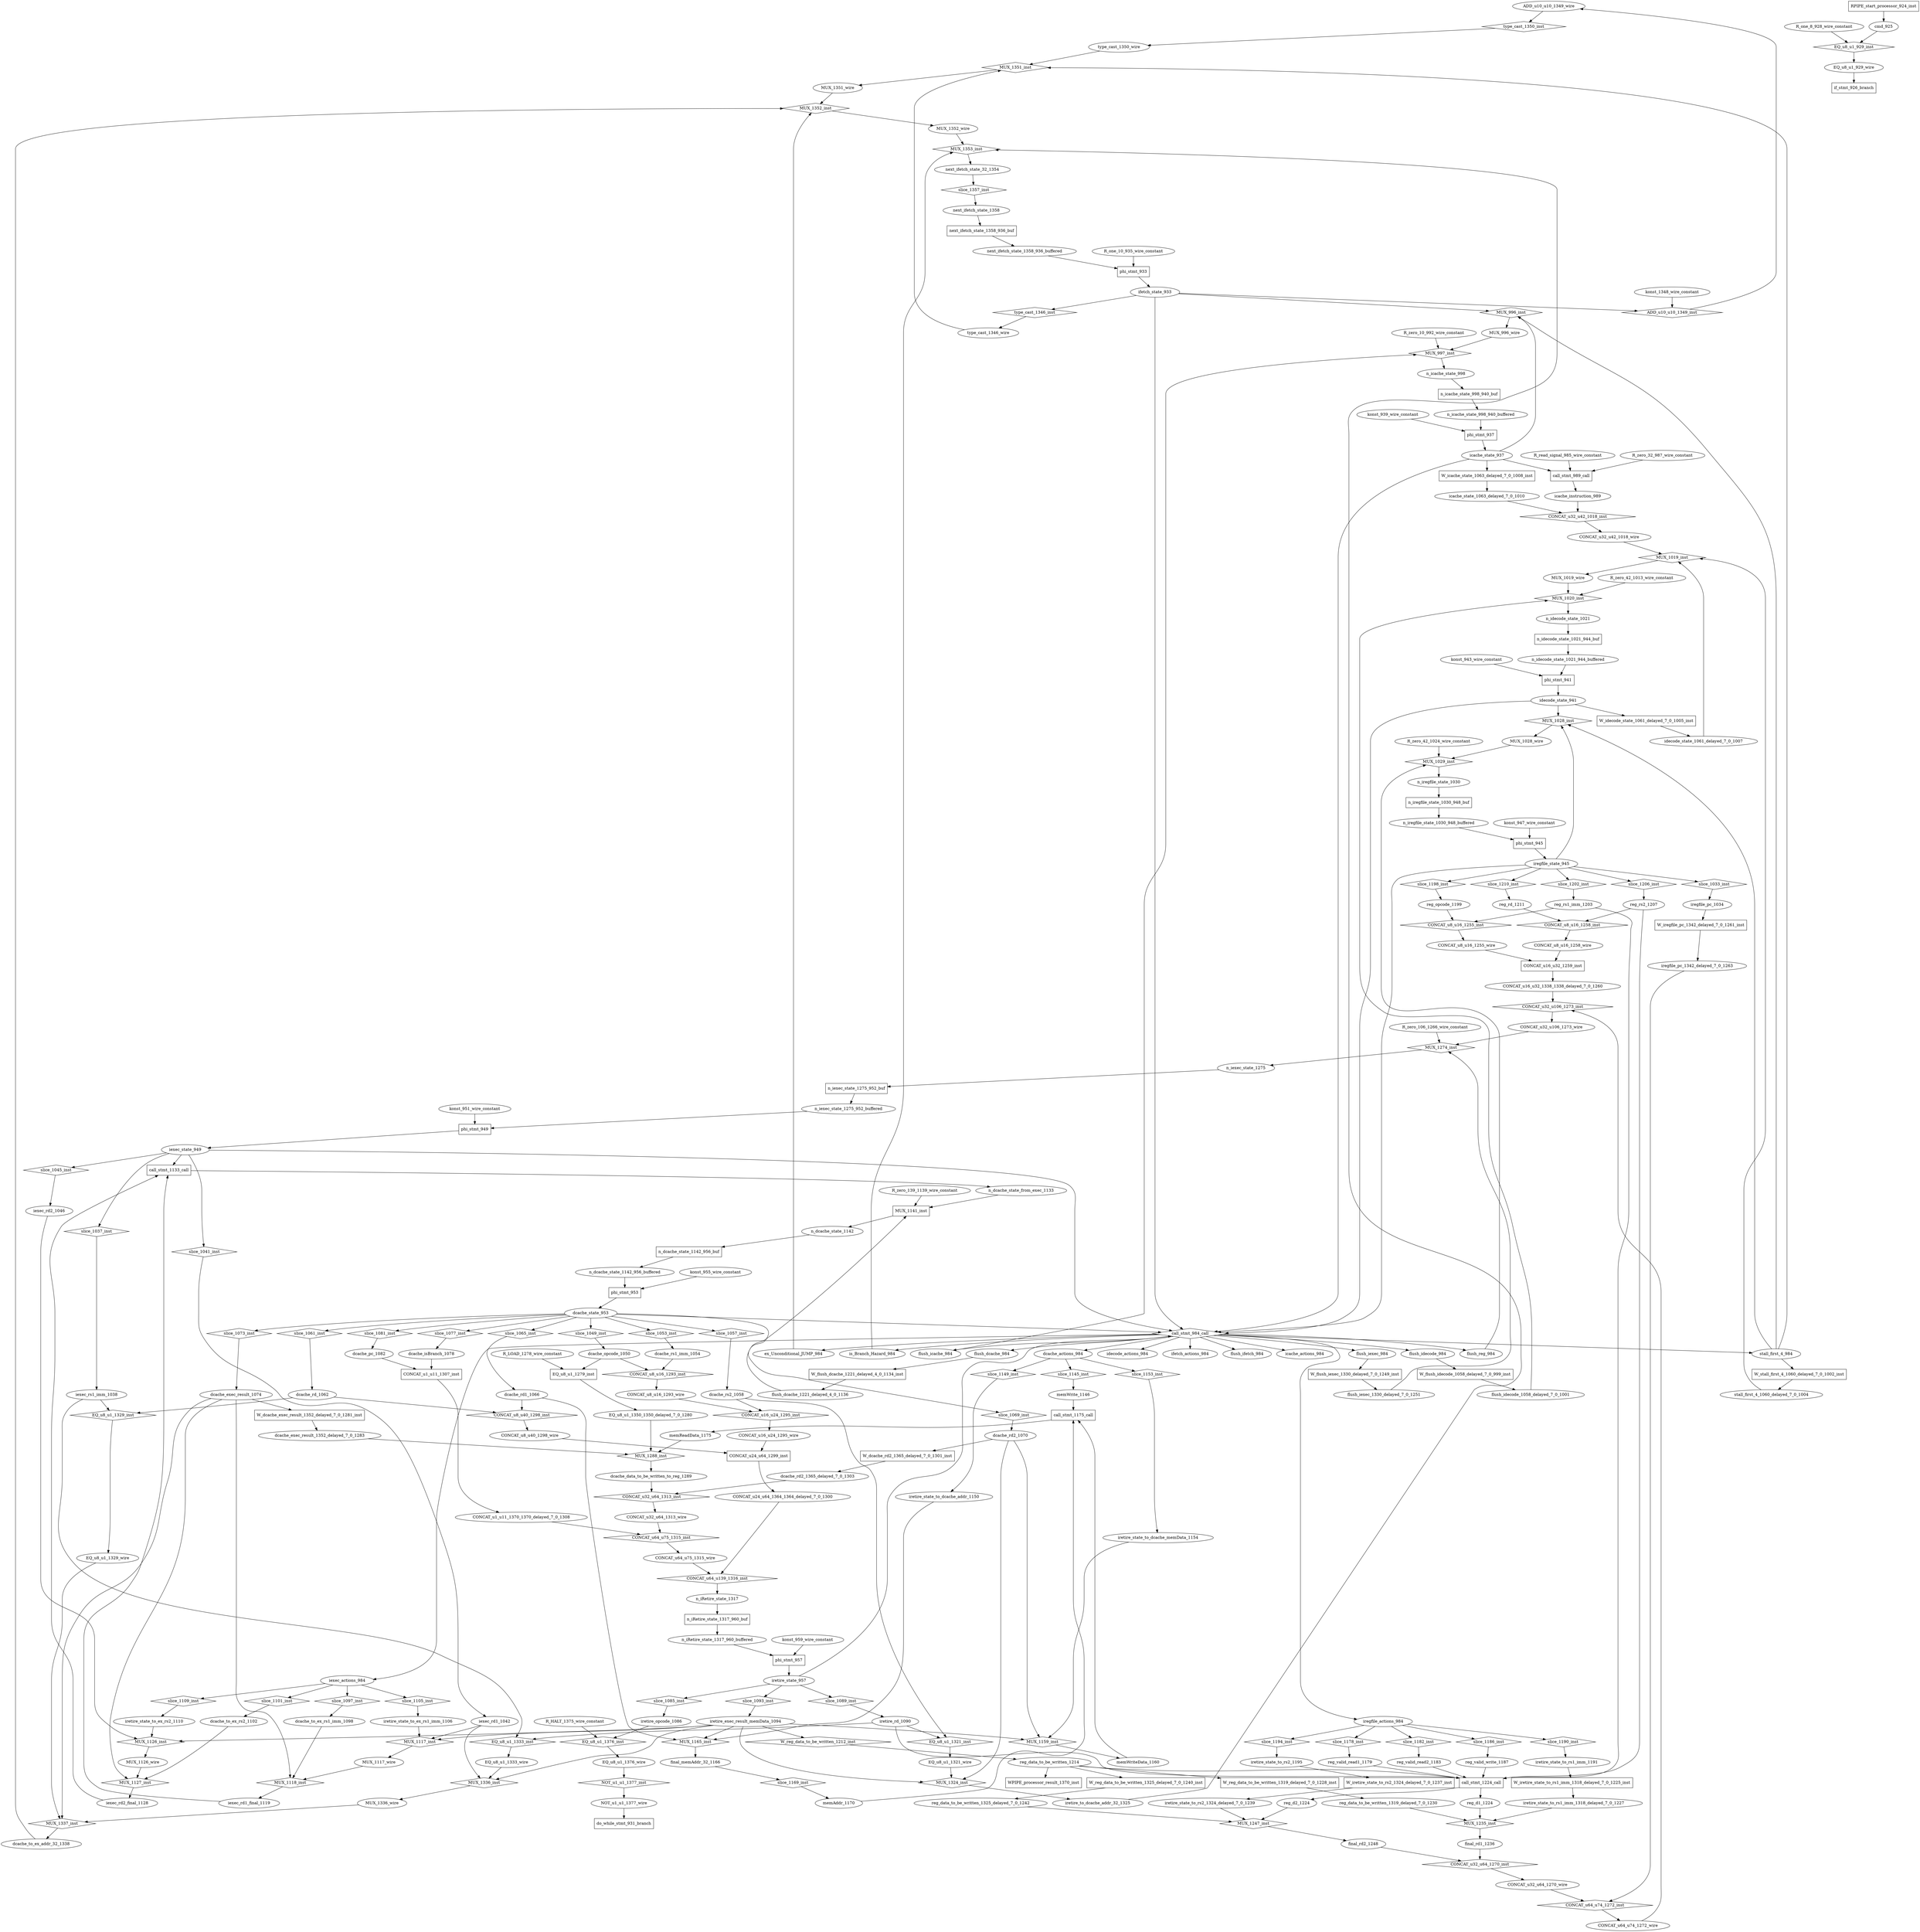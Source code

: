 digraph data_path {
  ADD_u10_u10_1349_wire [shape=ellipse];
  CONCAT_u16_u24_1295_wire [shape=ellipse];
  CONCAT_u16_u32_1338_1338_delayed_7_0_1260 [shape=ellipse];
  CONCAT_u1_u11_1370_1370_delayed_7_0_1308 [shape=ellipse];
  CONCAT_u24_u64_1364_1364_delayed_7_0_1300 [shape=ellipse];
  CONCAT_u32_u106_1273_wire [shape=ellipse];
  CONCAT_u32_u42_1018_wire [shape=ellipse];
  CONCAT_u32_u64_1270_wire [shape=ellipse];
  CONCAT_u32_u64_1313_wire [shape=ellipse];
  CONCAT_u64_u74_1272_wire [shape=ellipse];
  CONCAT_u64_u75_1315_wire [shape=ellipse];
  CONCAT_u8_u16_1255_wire [shape=ellipse];
  CONCAT_u8_u16_1258_wire [shape=ellipse];
  CONCAT_u8_u16_1293_wire [shape=ellipse];
  CONCAT_u8_u40_1298_wire [shape=ellipse];
  EQ_u8_u1_1321_wire [shape=ellipse];
  EQ_u8_u1_1329_wire [shape=ellipse];
  EQ_u8_u1_1333_wire [shape=ellipse];
  EQ_u8_u1_1350_1350_delayed_7_0_1280 [shape=ellipse];
  EQ_u8_u1_1376_wire [shape=ellipse];
  EQ_u8_u1_929_wire [shape=ellipse];
  MUX_1019_wire [shape=ellipse];
  MUX_1028_wire [shape=ellipse];
  MUX_1117_wire [shape=ellipse];
  MUX_1126_wire [shape=ellipse];
  MUX_1336_wire [shape=ellipse];
  MUX_1351_wire [shape=ellipse];
  MUX_1352_wire [shape=ellipse];
  MUX_996_wire [shape=ellipse];
  NOT_u1_u1_1377_wire [shape=ellipse];
  R_HALT_1375_wire_constant [shape=ellipse];
  R_LOAD_1278_wire_constant [shape=ellipse];
  R_one_10_935_wire_constant [shape=ellipse];
  R_one_8_928_wire_constant [shape=ellipse];
  R_read_signal_985_wire_constant [shape=ellipse];
  R_zero_106_1266_wire_constant [shape=ellipse];
  R_zero_10_992_wire_constant [shape=ellipse];
  R_zero_139_1139_wire_constant [shape=ellipse];
  R_zero_32_987_wire_constant [shape=ellipse];
  R_zero_42_1013_wire_constant [shape=ellipse];
  R_zero_42_1024_wire_constant [shape=ellipse];
  cmd_925 [shape=ellipse];
  dcache_actions_984 [shape=ellipse];
  dcache_data_to_be_written_to_reg_1289 [shape=ellipse];
  dcache_exec_result_1074 [shape=ellipse];
  dcache_exec_result_1352_delayed_7_0_1283 [shape=ellipse];
  dcache_isBranch_1078 [shape=ellipse];
  dcache_opcode_1050 [shape=ellipse];
  dcache_pc_1082 [shape=ellipse];
  dcache_rd1_1066 [shape=ellipse];
  dcache_rd2_1070 [shape=ellipse];
  dcache_rd2_1365_delayed_7_0_1303 [shape=ellipse];
  dcache_rd_1062 [shape=ellipse];
  dcache_rs1_imm_1054 [shape=ellipse];
  dcache_rs2_1058 [shape=ellipse];
  dcache_state_953 [shape=ellipse];
  dcache_to_ex_addr_32_1338 [shape=ellipse];
  dcache_to_ex_rs1_imm_1098 [shape=ellipse];
  dcache_to_ex_rs2_1102 [shape=ellipse];
  ex_Unconditional_JUMP_984 [shape=ellipse];
  final_memAddr_32_1166 [shape=ellipse];
  final_rd1_1236 [shape=ellipse];
  final_rd2_1248 [shape=ellipse];
  flush_dcache_1221_delayed_4_0_1136 [shape=ellipse];
  flush_dcache_984 [shape=ellipse];
  flush_icache_984 [shape=ellipse];
  flush_idecode_1058_delayed_7_0_1001 [shape=ellipse];
  flush_idecode_984 [shape=ellipse];
  flush_iexec_1330_delayed_7_0_1251 [shape=ellipse];
  flush_iexec_984 [shape=ellipse];
  flush_ifetch_984 [shape=ellipse];
  flush_reg_984 [shape=ellipse];
  icache_actions_984 [shape=ellipse];
  icache_instruction_989 [shape=ellipse];
  icache_state_1063_delayed_7_0_1010 [shape=ellipse];
  icache_state_937 [shape=ellipse];
  idecode_actions_984 [shape=ellipse];
  idecode_state_1061_delayed_7_0_1007 [shape=ellipse];
  idecode_state_941 [shape=ellipse];
  iexec_actions_984 [shape=ellipse];
  iexec_rd1_1042 [shape=ellipse];
  iexec_rd1_final_1119 [shape=ellipse];
  iexec_rd2_1046 [shape=ellipse];
  iexec_rd2_final_1128 [shape=ellipse];
  iexec_rs1_imm_1038 [shape=ellipse];
  iexec_state_949 [shape=ellipse];
  ifetch_actions_984 [shape=ellipse];
  ifetch_state_933 [shape=ellipse];
  iregfile_actions_984 [shape=ellipse];
  iregfile_pc_1034 [shape=ellipse];
  iregfile_pc_1342_delayed_7_0_1263 [shape=ellipse];
  iregfile_state_945 [shape=ellipse];
  iretire_exec_result_memData_1094 [shape=ellipse];
  iretire_opcode_1086 [shape=ellipse];
  iretire_rd_1090 [shape=ellipse];
  iretire_state_957 [shape=ellipse];
  iretire_state_to_dcache_addr_1150 [shape=ellipse];
  iretire_state_to_dcache_memData_1154 [shape=ellipse];
  iretire_state_to_ex_rs1_imm_1106 [shape=ellipse];
  iretire_state_to_ex_rs2_1110 [shape=ellipse];
  iretire_state_to_rs1_imm_1191 [shape=ellipse];
  iretire_state_to_rs1_imm_1318_delayed_7_0_1227 [shape=ellipse];
  iretire_state_to_rs2_1195 [shape=ellipse];
  iretire_state_to_rs2_1324_delayed_7_0_1239 [shape=ellipse];
  iretire_to_dcache_addr_32_1325 [shape=ellipse];
  is_Branch_Hazard_984 [shape=ellipse];
  konst_1348_wire_constant [shape=ellipse];
  konst_939_wire_constant [shape=ellipse];
  konst_943_wire_constant [shape=ellipse];
  konst_947_wire_constant [shape=ellipse];
  konst_951_wire_constant [shape=ellipse];
  konst_955_wire_constant [shape=ellipse];
  konst_959_wire_constant [shape=ellipse];
  memAddr_1170 [shape=ellipse];
  memReadData_1175 [shape=ellipse];
  memWriteData_1160 [shape=ellipse];
  memWrite_1146 [shape=ellipse];
  n_dcache_state_1142 [shape=ellipse];
  n_dcache_state_1142_956_buffered [shape=ellipse];
  n_dcache_state_from_exec_1133 [shape=ellipse];
  n_iRetire_state_1317 [shape=ellipse];
  n_iRetire_state_1317_960_buffered [shape=ellipse];
  n_icache_state_998 [shape=ellipse];
  n_icache_state_998_940_buffered [shape=ellipse];
  n_idecode_state_1021 [shape=ellipse];
  n_idecode_state_1021_944_buffered [shape=ellipse];
  n_iexec_state_1275 [shape=ellipse];
  n_iexec_state_1275_952_buffered [shape=ellipse];
  n_iregfile_state_1030 [shape=ellipse];
  n_iregfile_state_1030_948_buffered [shape=ellipse];
  next_ifetch_state_1358 [shape=ellipse];
  next_ifetch_state_1358_936_buffered [shape=ellipse];
  next_ifetch_state_32_1354 [shape=ellipse];
  reg_d1_1224 [shape=ellipse];
  reg_d2_1224 [shape=ellipse];
  reg_data_to_be_written_1214 [shape=ellipse];
  reg_data_to_be_written_1319_delayed_7_0_1230 [shape=ellipse];
  reg_data_to_be_written_1325_delayed_7_0_1242 [shape=ellipse];
  reg_opcode_1199 [shape=ellipse];
  reg_rd_1211 [shape=ellipse];
  reg_rs1_imm_1203 [shape=ellipse];
  reg_rs2_1207 [shape=ellipse];
  reg_valid_read1_1179 [shape=ellipse];
  reg_valid_read2_1183 [shape=ellipse];
  reg_valid_write_1187 [shape=ellipse];
  stall_first_4_1060_delayed_7_0_1004 [shape=ellipse];
  stall_first_4_984 [shape=ellipse];
  type_cast_1346_wire [shape=ellipse];
  type_cast_1350_wire [shape=ellipse];
  ADD_u10_u10_1349_inst [shape=diamond];
ifetch_state_933  -> ADD_u10_u10_1349_inst;
konst_1348_wire_constant  -> ADD_u10_u10_1349_inst;
ADD_u10_u10_1349_inst -> ADD_u10_u10_1349_wire;
  CONCAT_u16_u24_1295_inst [shape=diamond];
CONCAT_u8_u16_1293_wire  -> CONCAT_u16_u24_1295_inst;
dcache_rs2_1058  -> CONCAT_u16_u24_1295_inst;
CONCAT_u16_u24_1295_inst -> CONCAT_u16_u24_1295_wire;
  CONCAT_u16_u32_1259_inst [shape=rectangle];
CONCAT_u8_u16_1255_wire  -> CONCAT_u16_u32_1259_inst;
CONCAT_u8_u16_1258_wire  -> CONCAT_u16_u32_1259_inst;
CONCAT_u16_u32_1259_inst -> CONCAT_u16_u32_1338_1338_delayed_7_0_1260;
  CONCAT_u1_u11_1307_inst [shape=rectangle];
dcache_isBranch_1078  -> CONCAT_u1_u11_1307_inst;
dcache_pc_1082  -> CONCAT_u1_u11_1307_inst;
CONCAT_u1_u11_1307_inst -> CONCAT_u1_u11_1370_1370_delayed_7_0_1308;
  CONCAT_u24_u64_1299_inst [shape=rectangle];
CONCAT_u16_u24_1295_wire  -> CONCAT_u24_u64_1299_inst;
CONCAT_u8_u40_1298_wire  -> CONCAT_u24_u64_1299_inst;
CONCAT_u24_u64_1299_inst -> CONCAT_u24_u64_1364_1364_delayed_7_0_1300;
  CONCAT_u32_u106_1273_inst [shape=diamond];
CONCAT_u16_u32_1338_1338_delayed_7_0_1260  -> CONCAT_u32_u106_1273_inst;
CONCAT_u64_u74_1272_wire  -> CONCAT_u32_u106_1273_inst;
CONCAT_u32_u106_1273_inst -> CONCAT_u32_u106_1273_wire;
  CONCAT_u32_u42_1018_inst [shape=diamond];
icache_instruction_989  -> CONCAT_u32_u42_1018_inst;
icache_state_1063_delayed_7_0_1010  -> CONCAT_u32_u42_1018_inst;
CONCAT_u32_u42_1018_inst -> CONCAT_u32_u42_1018_wire;
  CONCAT_u32_u64_1270_inst [shape=diamond];
final_rd1_1236  -> CONCAT_u32_u64_1270_inst;
final_rd2_1248  -> CONCAT_u32_u64_1270_inst;
CONCAT_u32_u64_1270_inst -> CONCAT_u32_u64_1270_wire;
  CONCAT_u32_u64_1313_inst [shape=diamond];
dcache_rd2_1365_delayed_7_0_1303  -> CONCAT_u32_u64_1313_inst;
dcache_data_to_be_written_to_reg_1289  -> CONCAT_u32_u64_1313_inst;
CONCAT_u32_u64_1313_inst -> CONCAT_u32_u64_1313_wire;
  CONCAT_u64_u139_1316_inst [shape=diamond];
CONCAT_u24_u64_1364_1364_delayed_7_0_1300  -> CONCAT_u64_u139_1316_inst;
CONCAT_u64_u75_1315_wire  -> CONCAT_u64_u139_1316_inst;
CONCAT_u64_u139_1316_inst -> n_iRetire_state_1317;
  CONCAT_u64_u74_1272_inst [shape=diamond];
CONCAT_u32_u64_1270_wire  -> CONCAT_u64_u74_1272_inst;
iregfile_pc_1342_delayed_7_0_1263  -> CONCAT_u64_u74_1272_inst;
CONCAT_u64_u74_1272_inst -> CONCAT_u64_u74_1272_wire;
  CONCAT_u64_u75_1315_inst [shape=diamond];
CONCAT_u32_u64_1313_wire  -> CONCAT_u64_u75_1315_inst;
CONCAT_u1_u11_1370_1370_delayed_7_0_1308  -> CONCAT_u64_u75_1315_inst;
CONCAT_u64_u75_1315_inst -> CONCAT_u64_u75_1315_wire;
  CONCAT_u8_u16_1255_inst [shape=diamond];
reg_opcode_1199  -> CONCAT_u8_u16_1255_inst;
reg_rs1_imm_1203  -> CONCAT_u8_u16_1255_inst;
CONCAT_u8_u16_1255_inst -> CONCAT_u8_u16_1255_wire;
  CONCAT_u8_u16_1258_inst [shape=diamond];
reg_rs2_1207  -> CONCAT_u8_u16_1258_inst;
reg_rd_1211  -> CONCAT_u8_u16_1258_inst;
CONCAT_u8_u16_1258_inst -> CONCAT_u8_u16_1258_wire;
  CONCAT_u8_u16_1293_inst [shape=diamond];
dcache_opcode_1050  -> CONCAT_u8_u16_1293_inst;
dcache_rs1_imm_1054  -> CONCAT_u8_u16_1293_inst;
CONCAT_u8_u16_1293_inst -> CONCAT_u8_u16_1293_wire;
  CONCAT_u8_u40_1298_inst [shape=diamond];
dcache_rd_1062  -> CONCAT_u8_u40_1298_inst;
dcache_rd1_1066  -> CONCAT_u8_u40_1298_inst;
CONCAT_u8_u40_1298_inst -> CONCAT_u8_u40_1298_wire;
  EQ_u8_u1_1279_inst [shape=rectangle];
dcache_opcode_1050  -> EQ_u8_u1_1279_inst;
R_LOAD_1278_wire_constant  -> EQ_u8_u1_1279_inst;
EQ_u8_u1_1279_inst -> EQ_u8_u1_1350_1350_delayed_7_0_1280;
  EQ_u8_u1_1321_inst [shape=diamond];
dcache_rs2_1058  -> EQ_u8_u1_1321_inst;
iretire_rd_1090  -> EQ_u8_u1_1321_inst;
EQ_u8_u1_1321_inst -> EQ_u8_u1_1321_wire;
  EQ_u8_u1_1329_inst [shape=diamond];
dcache_rd_1062  -> EQ_u8_u1_1329_inst;
iexec_rs1_imm_1038  -> EQ_u8_u1_1329_inst;
EQ_u8_u1_1329_inst -> EQ_u8_u1_1329_wire;
  EQ_u8_u1_1333_inst [shape=diamond];
iretire_rd_1090  -> EQ_u8_u1_1333_inst;
iexec_rs1_imm_1038  -> EQ_u8_u1_1333_inst;
EQ_u8_u1_1333_inst -> EQ_u8_u1_1333_wire;
  EQ_u8_u1_1376_inst [shape=diamond];
iretire_opcode_1086  -> EQ_u8_u1_1376_inst;
R_HALT_1375_wire_constant  -> EQ_u8_u1_1376_inst;
EQ_u8_u1_1376_inst -> EQ_u8_u1_1376_wire;
  EQ_u8_u1_929_inst [shape=diamond];
cmd_925  -> EQ_u8_u1_929_inst;
R_one_8_928_wire_constant  -> EQ_u8_u1_929_inst;
EQ_u8_u1_929_inst -> EQ_u8_u1_929_wire;
  MUX_1019_inst [shape=diamond];
stall_first_4_1060_delayed_7_0_1004  -> MUX_1019_inst;
idecode_state_1061_delayed_7_0_1007  -> MUX_1019_inst;
CONCAT_u32_u42_1018_wire  -> MUX_1019_inst;
MUX_1019_inst -> MUX_1019_wire;
  MUX_1020_inst [shape=diamond];
flush_idecode_1058_delayed_7_0_1001  -> MUX_1020_inst;
R_zero_42_1013_wire_constant  -> MUX_1020_inst;
MUX_1019_wire  -> MUX_1020_inst;
MUX_1020_inst -> n_idecode_state_1021;
  MUX_1028_inst [shape=diamond];
stall_first_4_984  -> MUX_1028_inst;
iregfile_state_945  -> MUX_1028_inst;
idecode_state_941  -> MUX_1028_inst;
MUX_1028_inst -> MUX_1028_wire;
  MUX_1029_inst [shape=diamond];
flush_reg_984  -> MUX_1029_inst;
R_zero_42_1024_wire_constant  -> MUX_1029_inst;
MUX_1028_wire  -> MUX_1029_inst;
MUX_1029_inst -> n_iregfile_state_1030;
  MUX_1117_inst [shape=diamond];
iretire_state_to_ex_rs1_imm_1106  -> MUX_1117_inst;
iretire_exec_result_memData_1094  -> MUX_1117_inst;
iexec_rd1_1042  -> MUX_1117_inst;
MUX_1117_inst -> MUX_1117_wire;
  MUX_1118_inst [shape=diamond];
dcache_to_ex_rs1_imm_1098  -> MUX_1118_inst;
dcache_exec_result_1074  -> MUX_1118_inst;
MUX_1117_wire  -> MUX_1118_inst;
MUX_1118_inst -> iexec_rd1_final_1119;
  MUX_1126_inst [shape=diamond];
iretire_state_to_ex_rs2_1110  -> MUX_1126_inst;
iretire_exec_result_memData_1094  -> MUX_1126_inst;
iexec_rd2_1046  -> MUX_1126_inst;
MUX_1126_inst -> MUX_1126_wire;
  MUX_1127_inst [shape=diamond];
dcache_to_ex_rs2_1102  -> MUX_1127_inst;
dcache_exec_result_1074  -> MUX_1127_inst;
MUX_1126_wire  -> MUX_1127_inst;
MUX_1127_inst -> iexec_rd2_final_1128;
  MUX_1141_inst [shape=rectangle];
flush_dcache_1221_delayed_4_0_1136  -> MUX_1141_inst;
R_zero_139_1139_wire_constant  -> MUX_1141_inst;
n_dcache_state_from_exec_1133  -> MUX_1141_inst;
MUX_1141_inst -> n_dcache_state_1142;
  MUX_1159_inst [shape=diamond];
iretire_state_to_dcache_memData_1154  -> MUX_1159_inst;
iretire_exec_result_memData_1094  -> MUX_1159_inst;
dcache_rd2_1070  -> MUX_1159_inst;
MUX_1159_inst -> memWriteData_1160;
  MUX_1165_inst [shape=diamond];
iretire_state_to_dcache_addr_1150  -> MUX_1165_inst;
iretire_exec_result_memData_1094  -> MUX_1165_inst;
dcache_rd1_1066  -> MUX_1165_inst;
MUX_1165_inst -> final_memAddr_32_1166;
  MUX_1235_inst [shape=diamond];
iretire_state_to_rs1_imm_1318_delayed_7_0_1227  -> MUX_1235_inst;
reg_data_to_be_written_1319_delayed_7_0_1230  -> MUX_1235_inst;
reg_d1_1224  -> MUX_1235_inst;
MUX_1235_inst -> final_rd1_1236;
  MUX_1247_inst [shape=diamond];
iretire_state_to_rs2_1324_delayed_7_0_1239  -> MUX_1247_inst;
reg_data_to_be_written_1325_delayed_7_0_1242  -> MUX_1247_inst;
reg_d2_1224  -> MUX_1247_inst;
MUX_1247_inst -> final_rd2_1248;
  MUX_1274_inst [shape=diamond];
flush_iexec_1330_delayed_7_0_1251  -> MUX_1274_inst;
R_zero_106_1266_wire_constant  -> MUX_1274_inst;
CONCAT_u32_u106_1273_wire  -> MUX_1274_inst;
MUX_1274_inst -> n_iexec_state_1275;
  MUX_1288_inst [shape=diamond];
EQ_u8_u1_1350_1350_delayed_7_0_1280  -> MUX_1288_inst;
memReadData_1175  -> MUX_1288_inst;
dcache_exec_result_1352_delayed_7_0_1283  -> MUX_1288_inst;
MUX_1288_inst -> dcache_data_to_be_written_to_reg_1289;
  MUX_1324_inst [shape=diamond];
EQ_u8_u1_1321_wire  -> MUX_1324_inst;
iretire_exec_result_memData_1094  -> MUX_1324_inst;
dcache_rd2_1070  -> MUX_1324_inst;
MUX_1324_inst -> iretire_to_dcache_addr_32_1325;
  MUX_1336_inst [shape=diamond];
EQ_u8_u1_1333_wire  -> MUX_1336_inst;
iretire_exec_result_memData_1094  -> MUX_1336_inst;
iexec_rd1_1042  -> MUX_1336_inst;
MUX_1336_inst -> MUX_1336_wire;
  MUX_1337_inst [shape=diamond];
EQ_u8_u1_1329_wire  -> MUX_1337_inst;
dcache_exec_result_1074  -> MUX_1337_inst;
MUX_1336_wire  -> MUX_1337_inst;
MUX_1337_inst -> dcache_to_ex_addr_32_1338;
  MUX_1351_inst [shape=diamond];
stall_first_4_984  -> MUX_1351_inst;
type_cast_1346_wire  -> MUX_1351_inst;
type_cast_1350_wire  -> MUX_1351_inst;
MUX_1351_inst -> MUX_1351_wire;
  MUX_1352_inst [shape=diamond];
ex_Unconditional_JUMP_984  -> MUX_1352_inst;
dcache_to_ex_addr_32_1338  -> MUX_1352_inst;
MUX_1351_wire  -> MUX_1352_inst;
MUX_1352_inst -> MUX_1352_wire;
  MUX_1353_inst [shape=diamond];
is_Branch_Hazard_984  -> MUX_1353_inst;
iretire_to_dcache_addr_32_1325  -> MUX_1353_inst;
MUX_1352_wire  -> MUX_1353_inst;
MUX_1353_inst -> next_ifetch_state_32_1354;
  MUX_996_inst [shape=diamond];
stall_first_4_984  -> MUX_996_inst;
icache_state_937  -> MUX_996_inst;
ifetch_state_933  -> MUX_996_inst;
MUX_996_inst -> MUX_996_wire;
  MUX_997_inst [shape=diamond];
flush_icache_984  -> MUX_997_inst;
R_zero_10_992_wire_constant  -> MUX_997_inst;
MUX_996_wire  -> MUX_997_inst;
MUX_997_inst -> n_icache_state_998;
  NOT_u1_u1_1377_inst [shape=diamond];
EQ_u8_u1_1376_wire  -> NOT_u1_u1_1377_inst;
NOT_u1_u1_1377_inst -> NOT_u1_u1_1377_wire;
  RPIPE_start_processor_924_inst [shape=rectangle];
RPIPE_start_processor_924_inst -> cmd_925;
  WPIPE_processor_result_1370_inst [shape=rectangle];
reg_data_to_be_written_1214  -> WPIPE_processor_result_1370_inst;
  W_dcache_exec_result_1352_delayed_7_0_1281_inst [shape=rectangle];
dcache_exec_result_1074  -> W_dcache_exec_result_1352_delayed_7_0_1281_inst;
W_dcache_exec_result_1352_delayed_7_0_1281_inst -> dcache_exec_result_1352_delayed_7_0_1283;
  W_dcache_rd2_1365_delayed_7_0_1301_inst [shape=rectangle];
dcache_rd2_1070  -> W_dcache_rd2_1365_delayed_7_0_1301_inst;
W_dcache_rd2_1365_delayed_7_0_1301_inst -> dcache_rd2_1365_delayed_7_0_1303;
  W_flush_dcache_1221_delayed_4_0_1134_inst [shape=rectangle];
flush_dcache_984  -> W_flush_dcache_1221_delayed_4_0_1134_inst;
W_flush_dcache_1221_delayed_4_0_1134_inst -> flush_dcache_1221_delayed_4_0_1136;
  W_flush_idecode_1058_delayed_7_0_999_inst [shape=rectangle];
flush_idecode_984  -> W_flush_idecode_1058_delayed_7_0_999_inst;
W_flush_idecode_1058_delayed_7_0_999_inst -> flush_idecode_1058_delayed_7_0_1001;
  W_flush_iexec_1330_delayed_7_0_1249_inst [shape=rectangle];
flush_iexec_984  -> W_flush_iexec_1330_delayed_7_0_1249_inst;
W_flush_iexec_1330_delayed_7_0_1249_inst -> flush_iexec_1330_delayed_7_0_1251;
  W_icache_state_1063_delayed_7_0_1008_inst [shape=rectangle];
icache_state_937  -> W_icache_state_1063_delayed_7_0_1008_inst;
W_icache_state_1063_delayed_7_0_1008_inst -> icache_state_1063_delayed_7_0_1010;
  W_idecode_state_1061_delayed_7_0_1005_inst [shape=rectangle];
idecode_state_941  -> W_idecode_state_1061_delayed_7_0_1005_inst;
W_idecode_state_1061_delayed_7_0_1005_inst -> idecode_state_1061_delayed_7_0_1007;
  W_iregfile_pc_1342_delayed_7_0_1261_inst [shape=rectangle];
iregfile_pc_1034  -> W_iregfile_pc_1342_delayed_7_0_1261_inst;
W_iregfile_pc_1342_delayed_7_0_1261_inst -> iregfile_pc_1342_delayed_7_0_1263;
  W_iretire_state_to_rs1_imm_1318_delayed_7_0_1225_inst [shape=rectangle];
iretire_state_to_rs1_imm_1191  -> W_iretire_state_to_rs1_imm_1318_delayed_7_0_1225_inst;
W_iretire_state_to_rs1_imm_1318_delayed_7_0_1225_inst -> iretire_state_to_rs1_imm_1318_delayed_7_0_1227;
  W_iretire_state_to_rs2_1324_delayed_7_0_1237_inst [shape=rectangle];
iretire_state_to_rs2_1195  -> W_iretire_state_to_rs2_1324_delayed_7_0_1237_inst;
W_iretire_state_to_rs2_1324_delayed_7_0_1237_inst -> iretire_state_to_rs2_1324_delayed_7_0_1239;
  W_reg_data_to_be_written_1212_inst [shape=diamond];
iretire_exec_result_memData_1094  -> W_reg_data_to_be_written_1212_inst;
W_reg_data_to_be_written_1212_inst -> reg_data_to_be_written_1214;
  W_reg_data_to_be_written_1319_delayed_7_0_1228_inst [shape=rectangle];
reg_data_to_be_written_1214  -> W_reg_data_to_be_written_1319_delayed_7_0_1228_inst;
W_reg_data_to_be_written_1319_delayed_7_0_1228_inst -> reg_data_to_be_written_1319_delayed_7_0_1230;
  W_reg_data_to_be_written_1325_delayed_7_0_1240_inst [shape=rectangle];
reg_data_to_be_written_1214  -> W_reg_data_to_be_written_1325_delayed_7_0_1240_inst;
W_reg_data_to_be_written_1325_delayed_7_0_1240_inst -> reg_data_to_be_written_1325_delayed_7_0_1242;
  W_stall_first_4_1060_delayed_7_0_1002_inst [shape=rectangle];
stall_first_4_984  -> W_stall_first_4_1060_delayed_7_0_1002_inst;
W_stall_first_4_1060_delayed_7_0_1002_inst -> stall_first_4_1060_delayed_7_0_1004;
  call_stmt_1133_call [shape=rectangle];
iexec_state_949  -> call_stmt_1133_call;
iexec_rd1_final_1119  -> call_stmt_1133_call;
iexec_rd2_final_1128  -> call_stmt_1133_call;
call_stmt_1133_call -> n_dcache_state_from_exec_1133;
  call_stmt_1175_call [shape=rectangle];
memWrite_1146  -> call_stmt_1175_call;
memAddr_1170  -> call_stmt_1175_call;
memWriteData_1160  -> call_stmt_1175_call;
call_stmt_1175_call -> memReadData_1175;
  call_stmt_1224_call [shape=rectangle];
reg_valid_read1_1179  -> call_stmt_1224_call;
reg_rs1_imm_1203  -> call_stmt_1224_call;
reg_valid_read2_1183  -> call_stmt_1224_call;
reg_rs2_1207  -> call_stmt_1224_call;
reg_valid_write_1187  -> call_stmt_1224_call;
iretire_rd_1090  -> call_stmt_1224_call;
reg_data_to_be_written_1214  -> call_stmt_1224_call;
call_stmt_1224_call -> reg_d1_1224;
call_stmt_1224_call -> reg_d2_1224;
  call_stmt_984_call [shape=diamond];
ifetch_state_933  -> call_stmt_984_call;
icache_state_937  -> call_stmt_984_call;
idecode_state_941  -> call_stmt_984_call;
iregfile_state_945  -> call_stmt_984_call;
iexec_state_949  -> call_stmt_984_call;
dcache_state_953  -> call_stmt_984_call;
iretire_state_957  -> call_stmt_984_call;
call_stmt_984_call -> ifetch_actions_984;
call_stmt_984_call -> icache_actions_984;
call_stmt_984_call -> idecode_actions_984;
call_stmt_984_call -> iregfile_actions_984;
call_stmt_984_call -> iexec_actions_984;
call_stmt_984_call -> dcache_actions_984;
call_stmt_984_call -> ex_Unconditional_JUMP_984;
call_stmt_984_call -> is_Branch_Hazard_984;
call_stmt_984_call -> flush_ifetch_984;
call_stmt_984_call -> flush_icache_984;
call_stmt_984_call -> flush_idecode_984;
call_stmt_984_call -> flush_reg_984;
call_stmt_984_call -> flush_iexec_984;
call_stmt_984_call -> flush_dcache_984;
call_stmt_984_call -> stall_first_4_984;
  call_stmt_989_call [shape=rectangle];
R_read_signal_985_wire_constant  -> call_stmt_989_call;
icache_state_937  -> call_stmt_989_call;
R_zero_32_987_wire_constant  -> call_stmt_989_call;
call_stmt_989_call -> icache_instruction_989;
  do_while_stmt_931_branch [shape=rectangle];
NOT_u1_u1_1377_wire  -> do_while_stmt_931_branch;
  if_stmt_926_branch [shape=rectangle];
EQ_u8_u1_929_wire  -> if_stmt_926_branch;
  n_dcache_state_1142_956_buf [shape=rectangle];
n_dcache_state_1142  -> n_dcache_state_1142_956_buf;
n_dcache_state_1142_956_buf -> n_dcache_state_1142_956_buffered;
  n_iRetire_state_1317_960_buf [shape=rectangle];
n_iRetire_state_1317  -> n_iRetire_state_1317_960_buf;
n_iRetire_state_1317_960_buf -> n_iRetire_state_1317_960_buffered;
  n_icache_state_998_940_buf [shape=rectangle];
n_icache_state_998  -> n_icache_state_998_940_buf;
n_icache_state_998_940_buf -> n_icache_state_998_940_buffered;
  n_idecode_state_1021_944_buf [shape=rectangle];
n_idecode_state_1021  -> n_idecode_state_1021_944_buf;
n_idecode_state_1021_944_buf -> n_idecode_state_1021_944_buffered;
  n_iexec_state_1275_952_buf [shape=rectangle];
n_iexec_state_1275  -> n_iexec_state_1275_952_buf;
n_iexec_state_1275_952_buf -> n_iexec_state_1275_952_buffered;
  n_iregfile_state_1030_948_buf [shape=rectangle];
n_iregfile_state_1030  -> n_iregfile_state_1030_948_buf;
n_iregfile_state_1030_948_buf -> n_iregfile_state_1030_948_buffered;
  next_ifetch_state_1358_936_buf [shape=rectangle];
next_ifetch_state_1358  -> next_ifetch_state_1358_936_buf;
next_ifetch_state_1358_936_buf -> next_ifetch_state_1358_936_buffered;
  phi_stmt_933 [shape=rectangle];
R_one_10_935_wire_constant  -> phi_stmt_933;
next_ifetch_state_1358_936_buffered  -> phi_stmt_933;
phi_stmt_933 -> ifetch_state_933;
  phi_stmt_937 [shape=rectangle];
konst_939_wire_constant  -> phi_stmt_937;
n_icache_state_998_940_buffered  -> phi_stmt_937;
phi_stmt_937 -> icache_state_937;
  phi_stmt_941 [shape=rectangle];
konst_943_wire_constant  -> phi_stmt_941;
n_idecode_state_1021_944_buffered  -> phi_stmt_941;
phi_stmt_941 -> idecode_state_941;
  phi_stmt_945 [shape=rectangle];
konst_947_wire_constant  -> phi_stmt_945;
n_iregfile_state_1030_948_buffered  -> phi_stmt_945;
phi_stmt_945 -> iregfile_state_945;
  phi_stmt_949 [shape=rectangle];
konst_951_wire_constant  -> phi_stmt_949;
n_iexec_state_1275_952_buffered  -> phi_stmt_949;
phi_stmt_949 -> iexec_state_949;
  phi_stmt_953 [shape=rectangle];
konst_955_wire_constant  -> phi_stmt_953;
n_dcache_state_1142_956_buffered  -> phi_stmt_953;
phi_stmt_953 -> dcache_state_953;
  phi_stmt_957 [shape=rectangle];
konst_959_wire_constant  -> phi_stmt_957;
n_iRetire_state_1317_960_buffered  -> phi_stmt_957;
phi_stmt_957 -> iretire_state_957;
  slice_1033_inst [shape=diamond];
iregfile_state_945  -> slice_1033_inst;
slice_1033_inst -> iregfile_pc_1034;
  slice_1037_inst [shape=diamond];
iexec_state_949  -> slice_1037_inst;
slice_1037_inst -> iexec_rs1_imm_1038;
  slice_1041_inst [shape=diamond];
iexec_state_949  -> slice_1041_inst;
slice_1041_inst -> iexec_rd1_1042;
  slice_1045_inst [shape=diamond];
iexec_state_949  -> slice_1045_inst;
slice_1045_inst -> iexec_rd2_1046;
  slice_1049_inst [shape=diamond];
dcache_state_953  -> slice_1049_inst;
slice_1049_inst -> dcache_opcode_1050;
  slice_1053_inst [shape=diamond];
dcache_state_953  -> slice_1053_inst;
slice_1053_inst -> dcache_rs1_imm_1054;
  slice_1057_inst [shape=diamond];
dcache_state_953  -> slice_1057_inst;
slice_1057_inst -> dcache_rs2_1058;
  slice_1061_inst [shape=diamond];
dcache_state_953  -> slice_1061_inst;
slice_1061_inst -> dcache_rd_1062;
  slice_1065_inst [shape=diamond];
dcache_state_953  -> slice_1065_inst;
slice_1065_inst -> dcache_rd1_1066;
  slice_1069_inst [shape=diamond];
dcache_state_953  -> slice_1069_inst;
slice_1069_inst -> dcache_rd2_1070;
  slice_1073_inst [shape=diamond];
dcache_state_953  -> slice_1073_inst;
slice_1073_inst -> dcache_exec_result_1074;
  slice_1077_inst [shape=diamond];
dcache_state_953  -> slice_1077_inst;
slice_1077_inst -> dcache_isBranch_1078;
  slice_1081_inst [shape=diamond];
dcache_state_953  -> slice_1081_inst;
slice_1081_inst -> dcache_pc_1082;
  slice_1085_inst [shape=diamond];
iretire_state_957  -> slice_1085_inst;
slice_1085_inst -> iretire_opcode_1086;
  slice_1089_inst [shape=diamond];
iretire_state_957  -> slice_1089_inst;
slice_1089_inst -> iretire_rd_1090;
  slice_1093_inst [shape=diamond];
iretire_state_957  -> slice_1093_inst;
slice_1093_inst -> iretire_exec_result_memData_1094;
  slice_1097_inst [shape=diamond];
iexec_actions_984  -> slice_1097_inst;
slice_1097_inst -> dcache_to_ex_rs1_imm_1098;
  slice_1101_inst [shape=diamond];
iexec_actions_984  -> slice_1101_inst;
slice_1101_inst -> dcache_to_ex_rs2_1102;
  slice_1105_inst [shape=diamond];
iexec_actions_984  -> slice_1105_inst;
slice_1105_inst -> iretire_state_to_ex_rs1_imm_1106;
  slice_1109_inst [shape=diamond];
iexec_actions_984  -> slice_1109_inst;
slice_1109_inst -> iretire_state_to_ex_rs2_1110;
  slice_1145_inst [shape=diamond];
dcache_actions_984  -> slice_1145_inst;
slice_1145_inst -> memWrite_1146;
  slice_1149_inst [shape=diamond];
dcache_actions_984  -> slice_1149_inst;
slice_1149_inst -> iretire_state_to_dcache_addr_1150;
  slice_1153_inst [shape=diamond];
dcache_actions_984  -> slice_1153_inst;
slice_1153_inst -> iretire_state_to_dcache_memData_1154;
  slice_1169_inst [shape=diamond];
final_memAddr_32_1166  -> slice_1169_inst;
slice_1169_inst -> memAddr_1170;
  slice_1178_inst [shape=diamond];
iregfile_actions_984  -> slice_1178_inst;
slice_1178_inst -> reg_valid_read1_1179;
  slice_1182_inst [shape=diamond];
iregfile_actions_984  -> slice_1182_inst;
slice_1182_inst -> reg_valid_read2_1183;
  slice_1186_inst [shape=diamond];
iregfile_actions_984  -> slice_1186_inst;
slice_1186_inst -> reg_valid_write_1187;
  slice_1190_inst [shape=diamond];
iregfile_actions_984  -> slice_1190_inst;
slice_1190_inst -> iretire_state_to_rs1_imm_1191;
  slice_1194_inst [shape=diamond];
iregfile_actions_984  -> slice_1194_inst;
slice_1194_inst -> iretire_state_to_rs2_1195;
  slice_1198_inst [shape=diamond];
iregfile_state_945  -> slice_1198_inst;
slice_1198_inst -> reg_opcode_1199;
  slice_1202_inst [shape=diamond];
iregfile_state_945  -> slice_1202_inst;
slice_1202_inst -> reg_rs1_imm_1203;
  slice_1206_inst [shape=diamond];
iregfile_state_945  -> slice_1206_inst;
slice_1206_inst -> reg_rs2_1207;
  slice_1210_inst [shape=diamond];
iregfile_state_945  -> slice_1210_inst;
slice_1210_inst -> reg_rd_1211;
  slice_1357_inst [shape=diamond];
next_ifetch_state_32_1354  -> slice_1357_inst;
slice_1357_inst -> next_ifetch_state_1358;
  type_cast_1346_inst [shape=diamond];
ifetch_state_933  -> type_cast_1346_inst;
type_cast_1346_inst -> type_cast_1346_wire;
  type_cast_1350_inst [shape=diamond];
ADD_u10_u10_1349_wire  -> type_cast_1350_inst;
type_cast_1350_inst -> type_cast_1350_wire;
}
